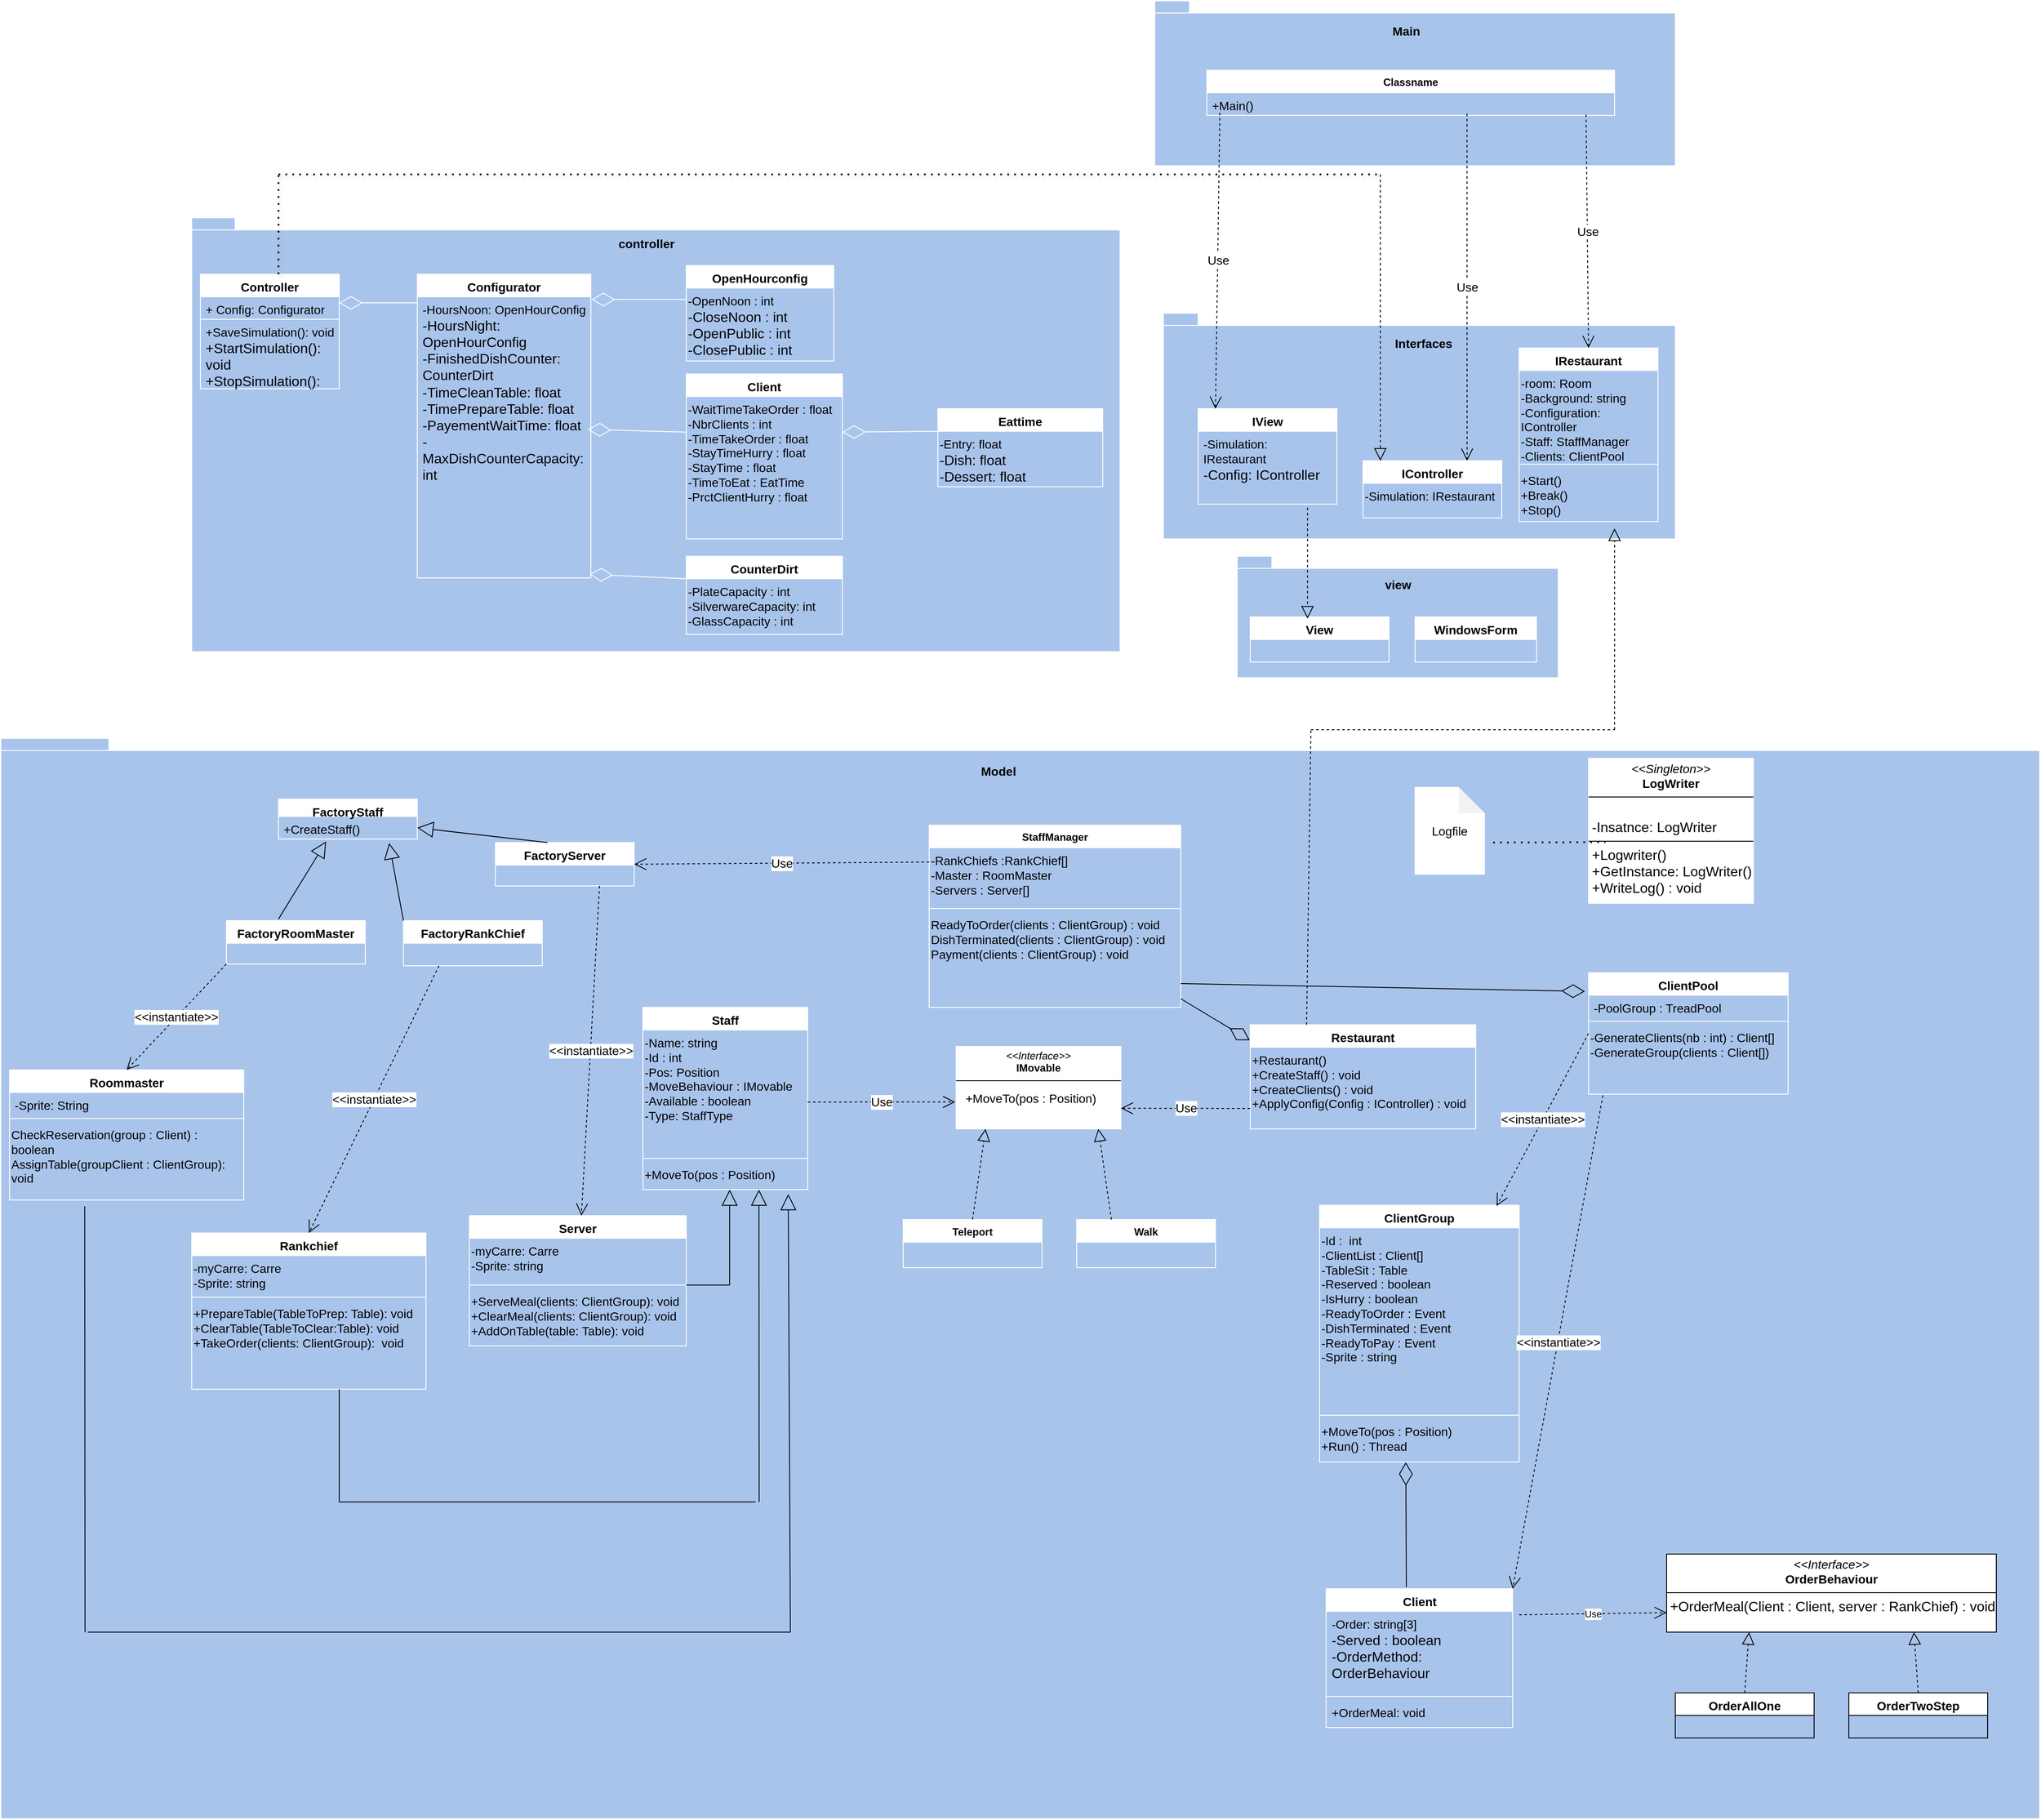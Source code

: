 <mxfile version="24.7.17">
  <diagram id="C5RBs43oDa-KdzZeNtuy" name="Page-1">
    <mxGraphModel dx="3412" dy="2467" grid="1" gridSize="10" guides="1" tooltips="1" connect="1" arrows="1" fold="1" page="1" pageScale="1" pageWidth="827" pageHeight="1169" math="0" shadow="0">
      <root>
        <mxCell id="WIyWlLk6GJQsqaUBKTNV-0" />
        <mxCell id="WIyWlLk6GJQsqaUBKTNV-1" parent="WIyWlLk6GJQsqaUBKTNV-0" />
        <mxCell id="iNXzVMeMWfwk78cKGa2O-0" value="" style="shape=folder;fontStyle=1;spacingTop=10;tabWidth=40;tabHeight=14;tabPosition=left;html=1;whiteSpace=wrap;fillColor=#A9C4EB;strokeColor=#FFFFFF;" vertex="1" parent="WIyWlLk6GJQsqaUBKTNV-1">
          <mxGeometry x="10" y="10" width="1070" height="500" as="geometry" />
        </mxCell>
        <mxCell id="iNXzVMeMWfwk78cKGa2O-2" value="&lt;font style=&quot;font-size: 14px;&quot;&gt;Controller&lt;/font&gt;" style="swimlane;fontStyle=1;align=center;verticalAlign=top;childLayout=stackLayout;horizontal=1;startSize=26;horizontalStack=0;resizeParent=1;resizeParentMax=0;resizeLast=0;collapsible=1;marginBottom=0;whiteSpace=wrap;html=1;fillColor=#FFFFFF;strokeColor=#FFFFFF;" vertex="1" parent="WIyWlLk6GJQsqaUBKTNV-1">
          <mxGeometry x="20" y="75" width="160" height="132" as="geometry" />
        </mxCell>
        <mxCell id="iNXzVMeMWfwk78cKGa2O-3" value="&lt;font style=&quot;font-size: 14px;&quot;&gt;+ Config: Configurator&lt;/font&gt;" style="text;strokeColor=#FFFFFF;fillColor=#A9C4EB;align=left;verticalAlign=top;spacingLeft=4;spacingRight=4;overflow=hidden;rotatable=0;points=[[0,0.5],[1,0.5]];portConstraint=eastwest;whiteSpace=wrap;html=1;" vertex="1" parent="iNXzVMeMWfwk78cKGa2O-2">
          <mxGeometry y="26" width="160" height="26" as="geometry" />
        </mxCell>
        <mxCell id="iNXzVMeMWfwk78cKGa2O-5" value="&lt;font style=&quot;font-size: 14px;&quot;&gt;+SaveSimulation(): void&lt;/font&gt;&lt;div&gt;&lt;font size=&quot;3&quot;&gt;+&lt;span style=&quot;background-color: initial;&quot;&gt;StartSimulation(): void&lt;/span&gt;&lt;span style=&quot;background-color: initial;&quot;&gt;&amp;nbsp;&lt;/span&gt;&lt;/font&gt;&lt;/div&gt;&lt;div&gt;&lt;font size=&quot;3&quot;&gt;+StopSimulation(): void&lt;span style=&quot;background-color: initial;&quot;&gt;&lt;br&gt;&lt;/span&gt;&lt;/font&gt;&lt;/div&gt;&lt;div&gt;&lt;font size=&quot;3&quot;&gt;+ConfigSimulation(): void&lt;/font&gt;&lt;/div&gt;" style="text;strokeColor=#FFFFFF;fillColor=#A9C4EB;align=left;verticalAlign=top;spacingLeft=4;spacingRight=4;overflow=hidden;rotatable=0;points=[[0,0.5],[1,0.5]];portConstraint=eastwest;whiteSpace=wrap;html=1;" vertex="1" parent="iNXzVMeMWfwk78cKGa2O-2">
          <mxGeometry y="52" width="160" height="80" as="geometry" />
        </mxCell>
        <mxCell id="iNXzVMeMWfwk78cKGa2O-7" value="&lt;font style=&quot;font-size: 14px;&quot;&gt;Configurator&lt;/font&gt;" style="swimlane;fontStyle=1;align=center;verticalAlign=top;childLayout=stackLayout;horizontal=1;startSize=26;horizontalStack=0;resizeParent=1;resizeParentMax=0;resizeLast=0;collapsible=1;marginBottom=0;whiteSpace=wrap;html=1;strokeColor=#FFFFFF;" vertex="1" parent="WIyWlLk6GJQsqaUBKTNV-1">
          <mxGeometry x="270" y="75" width="200" height="350" as="geometry" />
        </mxCell>
        <mxCell id="iNXzVMeMWfwk78cKGa2O-8" value="&lt;font style=&quot;font-size: 14px;&quot;&gt;-HoursNoon: OpenHourConfig&lt;/font&gt;&lt;div&gt;&lt;font size=&quot;3&quot;&gt;-HoursNight: OpenHourConfig&lt;/font&gt;&lt;/div&gt;&lt;div&gt;&lt;font size=&quot;3&quot;&gt;-FinishedDishCounter: CounterDirt&lt;/font&gt;&lt;/div&gt;&lt;div&gt;&lt;font size=&quot;3&quot;&gt;-TimeCleanTable: float&lt;/font&gt;&lt;/div&gt;&lt;div&gt;&lt;font size=&quot;3&quot;&gt;-TimePrepareTable: float&lt;/font&gt;&lt;/div&gt;&lt;div&gt;&lt;font size=&quot;3&quot;&gt;-PayementWaitTime: float&lt;/font&gt;&lt;/div&gt;&lt;div&gt;&lt;font size=&quot;3&quot;&gt;-MaxDishCounterCapacity: int&lt;/font&gt;&lt;/div&gt;&lt;div&gt;&lt;br&gt;&lt;/div&gt;" style="text;strokeColor=#FFFFFF;fillColor=none;align=left;verticalAlign=top;spacingLeft=4;spacingRight=4;overflow=hidden;rotatable=0;points=[[0,0.5],[1,0.5]];portConstraint=eastwest;whiteSpace=wrap;html=1;" vertex="1" parent="iNXzVMeMWfwk78cKGa2O-7">
          <mxGeometry y="26" width="200" height="324" as="geometry" />
        </mxCell>
        <mxCell id="iNXzVMeMWfwk78cKGa2O-11" value="&lt;font style=&quot;font-size: 14px;&quot;&gt;OpenHourconfig&lt;/font&gt;" style="swimlane;fontStyle=1;align=center;verticalAlign=top;childLayout=stackLayout;horizontal=1;startSize=26;horizontalStack=0;resizeParent=1;resizeParentMax=0;resizeLast=0;collapsible=1;marginBottom=0;whiteSpace=wrap;html=1;strokeColor=#FFFFFF;" vertex="1" parent="WIyWlLk6GJQsqaUBKTNV-1">
          <mxGeometry x="580" y="65" width="170" height="110" as="geometry" />
        </mxCell>
        <mxCell id="iNXzVMeMWfwk78cKGa2O-17" value="&lt;font style=&quot;font-size: 14px;&quot;&gt;-OpenNoon : int&lt;/font&gt;&lt;div&gt;&lt;font size=&quot;3&quot;&gt;-CloseNoon : int&lt;br&gt;-OpenPublic : int&lt;br&gt;-ClosePublic : int&lt;/font&gt;&lt;/div&gt;" style="text;whiteSpace=wrap;html=1;strokeColor=#FFFFFF;" vertex="1" parent="iNXzVMeMWfwk78cKGa2O-11">
          <mxGeometry y="26" width="170" height="84" as="geometry" />
        </mxCell>
        <mxCell id="iNXzVMeMWfwk78cKGa2O-18" value="&lt;font style=&quot;font-size: 14px;&quot;&gt;Client&lt;/font&gt;" style="swimlane;fontStyle=1;align=center;verticalAlign=top;childLayout=stackLayout;horizontal=1;startSize=26;horizontalStack=0;resizeParent=1;resizeParentMax=0;resizeLast=0;collapsible=1;marginBottom=0;whiteSpace=wrap;html=1;strokeColor=#FFFFFF;" vertex="1" parent="WIyWlLk6GJQsqaUBKTNV-1">
          <mxGeometry x="580" y="190" width="180" height="190" as="geometry" />
        </mxCell>
        <mxCell id="iNXzVMeMWfwk78cKGa2O-23" value="&lt;font style=&quot;font-size: 14px;&quot;&gt;-WaitTimeTakeOrder : float&lt;br&gt;-NbrClients : int&amp;nbsp;&lt;br&gt;-TimeTakeOrder : float&lt;br&gt;-StayTimeHurry : float&lt;br&gt;-StayTime : float&lt;br&gt;-TimeToEat : EatTime&lt;br&gt;-PrctClientHurry : float&lt;/font&gt;" style="text;whiteSpace=wrap;html=1;strokeColor=#FFFFFF;" vertex="1" parent="iNXzVMeMWfwk78cKGa2O-18">
          <mxGeometry y="26" width="180" height="164" as="geometry" />
        </mxCell>
        <mxCell id="iNXzVMeMWfwk78cKGa2O-24" value="&lt;font style=&quot;font-size: 14px;&quot;&gt;CounterDirt&lt;/font&gt;" style="swimlane;fontStyle=1;align=center;verticalAlign=top;childLayout=stackLayout;horizontal=1;startSize=26;horizontalStack=0;resizeParent=1;resizeParentMax=0;resizeLast=0;collapsible=1;marginBottom=0;whiteSpace=wrap;html=1;strokeColor=#FFFFFF;" vertex="1" parent="WIyWlLk6GJQsqaUBKTNV-1">
          <mxGeometry x="580" y="400" width="180" height="90" as="geometry" />
        </mxCell>
        <mxCell id="iNXzVMeMWfwk78cKGa2O-28" value="&lt;font style=&quot;font-size: 14px;&quot;&gt;-PlateCapacity : int&lt;br&gt;-SilverwareCapacity: int&lt;br&gt;-GlassCapacity : int&lt;/font&gt;" style="text;whiteSpace=wrap;html=1;strokeColor=#FFFFFF;" vertex="1" parent="iNXzVMeMWfwk78cKGa2O-24">
          <mxGeometry y="26" width="180" height="64" as="geometry" />
        </mxCell>
        <mxCell id="iNXzVMeMWfwk78cKGa2O-29" value="&lt;font style=&quot;font-size: 14px;&quot;&gt;Eattime&lt;/font&gt;" style="swimlane;fontStyle=1;align=center;verticalAlign=top;childLayout=stackLayout;horizontal=1;startSize=26;horizontalStack=0;resizeParent=1;resizeParentMax=0;resizeLast=0;collapsible=1;marginBottom=0;whiteSpace=wrap;html=1;strokeColor=#FFFFFF;" vertex="1" parent="WIyWlLk6GJQsqaUBKTNV-1">
          <mxGeometry x="870" y="230" width="190" height="90" as="geometry" />
        </mxCell>
        <mxCell id="iNXzVMeMWfwk78cKGa2O-33" value="&lt;font style=&quot;font-size: 14px;&quot;&gt;-Entry: float&lt;/font&gt;&lt;div&gt;&lt;font size=&quot;3&quot;&gt;-Dish: float&lt;br&gt;-Dessert: float&lt;/font&gt;&lt;/div&gt;" style="text;whiteSpace=wrap;html=1;strokeColor=#FFFFFF;" vertex="1" parent="iNXzVMeMWfwk78cKGa2O-29">
          <mxGeometry y="26" width="190" height="64" as="geometry" />
        </mxCell>
        <mxCell id="iNXzVMeMWfwk78cKGa2O-35" value="" style="endArrow=diamondThin;endFill=0;endSize=24;html=1;rounded=0;entryX=1;entryY=0.25;entryDx=0;entryDy=0;strokeColor=#FFFFFF;" edge="1" parent="WIyWlLk6GJQsqaUBKTNV-1" target="iNXzVMeMWfwk78cKGa2O-2">
          <mxGeometry width="160" relative="1" as="geometry">
            <mxPoint x="270" y="108" as="sourcePoint" />
            <mxPoint x="600" y="160" as="targetPoint" />
          </mxGeometry>
        </mxCell>
        <mxCell id="iNXzVMeMWfwk78cKGa2O-36" value="" style="endArrow=diamondThin;endFill=0;endSize=24;html=1;rounded=0;entryX=1.005;entryY=0.01;entryDx=0;entryDy=0;entryPerimeter=0;strokeColor=#FFFFFF;" edge="1" parent="WIyWlLk6GJQsqaUBKTNV-1" target="iNXzVMeMWfwk78cKGa2O-8">
          <mxGeometry width="160" relative="1" as="geometry">
            <mxPoint x="580" y="104" as="sourcePoint" />
            <mxPoint x="600" y="260" as="targetPoint" />
          </mxGeometry>
        </mxCell>
        <mxCell id="iNXzVMeMWfwk78cKGa2O-37" value="" style="endArrow=diamondThin;endFill=0;endSize=24;html=1;rounded=0;entryX=0.983;entryY=0.472;entryDx=0;entryDy=0;exitX=0;exitY=0.25;exitDx=0;exitDy=0;entryPerimeter=0;strokeColor=#FFFFFF;" edge="1" parent="WIyWlLk6GJQsqaUBKTNV-1" source="iNXzVMeMWfwk78cKGa2O-23" target="iNXzVMeMWfwk78cKGa2O-8">
          <mxGeometry width="160" relative="1" as="geometry">
            <mxPoint x="440" y="320" as="sourcePoint" />
            <mxPoint x="600" y="320" as="targetPoint" />
          </mxGeometry>
        </mxCell>
        <mxCell id="iNXzVMeMWfwk78cKGa2O-38" value="" style="endArrow=diamondThin;endFill=0;endSize=24;html=1;rounded=0;exitX=0;exitY=0;exitDx=0;exitDy=0;entryX=0.993;entryY=0.987;entryDx=0;entryDy=0;entryPerimeter=0;strokeColor=#FFFFFF;" edge="1" parent="WIyWlLk6GJQsqaUBKTNV-1" source="iNXzVMeMWfwk78cKGa2O-28" target="iNXzVMeMWfwk78cKGa2O-8">
          <mxGeometry width="160" relative="1" as="geometry">
            <mxPoint x="440" y="420" as="sourcePoint" />
            <mxPoint x="600" y="420" as="targetPoint" />
          </mxGeometry>
        </mxCell>
        <mxCell id="iNXzVMeMWfwk78cKGa2O-39" value="" style="endArrow=diamondThin;endFill=0;endSize=24;html=1;rounded=0;entryX=1;entryY=0.25;entryDx=0;entryDy=0;exitX=0;exitY=0;exitDx=0;exitDy=0;strokeColor=#FFFFFF;" edge="1" parent="WIyWlLk6GJQsqaUBKTNV-1" source="iNXzVMeMWfwk78cKGa2O-33" target="iNXzVMeMWfwk78cKGa2O-23">
          <mxGeometry width="160" relative="1" as="geometry">
            <mxPoint x="810" y="350" as="sourcePoint" />
            <mxPoint x="970" y="350" as="targetPoint" />
          </mxGeometry>
        </mxCell>
        <mxCell id="iNXzVMeMWfwk78cKGa2O-42" value="" style="shape=folder;fontStyle=1;spacingTop=10;tabWidth=40;tabHeight=14;tabPosition=left;html=1;whiteSpace=wrap;fillColor=#A9C4EB;strokeColor=#FFFFFF;" vertex="1" parent="WIyWlLk6GJQsqaUBKTNV-1">
          <mxGeometry x="1215" y="400" width="370" height="140" as="geometry" />
        </mxCell>
        <mxCell id="iNXzVMeMWfwk78cKGa2O-44" value="&lt;font style=&quot;font-size: 14px;&quot;&gt;view&lt;/font&gt;" style="text;align=center;fontStyle=1;verticalAlign=middle;spacingLeft=3;spacingRight=3;strokeColor=none;rotatable=0;points=[[0,0.5],[1,0.5]];portConstraint=eastwest;html=1;" vertex="1" parent="WIyWlLk6GJQsqaUBKTNV-1">
          <mxGeometry x="1360" y="420" width="80" height="26" as="geometry" />
        </mxCell>
        <mxCell id="iNXzVMeMWfwk78cKGa2O-48" value="&lt;font style=&quot;font-size: 14px;&quot;&gt;View&lt;/font&gt;" style="swimlane;fontStyle=1;align=center;verticalAlign=top;childLayout=stackLayout;horizontal=1;startSize=26;horizontalStack=0;resizeParent=1;resizeParentMax=0;resizeLast=0;collapsible=1;marginBottom=0;whiteSpace=wrap;html=1;strokeColor=#FFFFFF;" vertex="1" parent="WIyWlLk6GJQsqaUBKTNV-1">
          <mxGeometry x="1230" y="470" width="160" height="52" as="geometry" />
        </mxCell>
        <mxCell id="iNXzVMeMWfwk78cKGa2O-52" value="&lt;font style=&quot;font-size: 14px;&quot;&gt;WindowsForm&lt;/font&gt;" style="swimlane;fontStyle=1;align=center;verticalAlign=top;childLayout=stackLayout;horizontal=1;startSize=26;horizontalStack=0;resizeParent=1;resizeParentMax=0;resizeLast=0;collapsible=1;marginBottom=0;whiteSpace=wrap;html=1;strokeColor=#FFFFFF;" vertex="1" parent="WIyWlLk6GJQsqaUBKTNV-1">
          <mxGeometry x="1420" y="470" width="140" height="52" as="geometry" />
        </mxCell>
        <mxCell id="iNXzVMeMWfwk78cKGa2O-53" value="&lt;div style=&quot;text-align: center;&quot;&gt;&lt;span style=&quot;background-color: initial; text-wrap: nowrap;&quot;&gt;&lt;b style=&quot;&quot;&gt;&lt;font style=&quot;font-size: 14px;&quot;&gt;controller&lt;/font&gt;&lt;/b&gt;&lt;/span&gt;&lt;/div&gt;" style="text;whiteSpace=wrap;html=1;" vertex="1" parent="WIyWlLk6GJQsqaUBKTNV-1">
          <mxGeometry x="500" y="25" width="70" height="50" as="geometry" />
        </mxCell>
        <mxCell id="iNXzVMeMWfwk78cKGa2O-54" value="" style="shape=folder;fontStyle=1;spacingTop=10;tabWidth=40;tabHeight=14;tabPosition=left;html=1;whiteSpace=wrap;fillColor=#A9C4EB;strokeColor=#FFFFFF;" vertex="1" parent="WIyWlLk6GJQsqaUBKTNV-1">
          <mxGeometry x="1130" y="120" width="590" height="260" as="geometry" />
        </mxCell>
        <mxCell id="iNXzVMeMWfwk78cKGa2O-55" value="&lt;b&gt;&lt;font style=&quot;font-size: 14px;&quot;&gt;Interfaces&lt;/font&gt;&lt;/b&gt;" style="text;html=1;align=center;verticalAlign=middle;whiteSpace=wrap;rounded=0;" vertex="1" parent="WIyWlLk6GJQsqaUBKTNV-1">
          <mxGeometry x="1400" y="140" width="60" height="30" as="geometry" />
        </mxCell>
        <mxCell id="iNXzVMeMWfwk78cKGa2O-56" value="&lt;font style=&quot;font-size: 14px;&quot;&gt;IView&lt;/font&gt;" style="swimlane;fontStyle=1;align=center;verticalAlign=top;childLayout=stackLayout;horizontal=1;startSize=26;horizontalStack=0;resizeParent=1;resizeParentMax=0;resizeLast=0;collapsible=1;marginBottom=0;whiteSpace=wrap;html=1;strokeColor=#FFFFFF;" vertex="1" parent="WIyWlLk6GJQsqaUBKTNV-1">
          <mxGeometry x="1170" y="230" width="160" height="110" as="geometry" />
        </mxCell>
        <mxCell id="iNXzVMeMWfwk78cKGa2O-57" value="&lt;font style=&quot;font-size: 14px;&quot;&gt;-Simulation: IRestaurant&lt;/font&gt;&lt;div&gt;&lt;font size=&quot;3&quot;&gt;-Config: IController&lt;/font&gt;&lt;/div&gt;" style="text;strokeColor=none;fillColor=none;align=left;verticalAlign=top;spacingLeft=4;spacingRight=4;overflow=hidden;rotatable=0;points=[[0,0.5],[1,0.5]];portConstraint=eastwest;whiteSpace=wrap;html=1;" vertex="1" parent="iNXzVMeMWfwk78cKGa2O-56">
          <mxGeometry y="26" width="160" height="84" as="geometry" />
        </mxCell>
        <mxCell id="iNXzVMeMWfwk78cKGa2O-60" value="&lt;font style=&quot;font-size: 14px;&quot;&gt;IController&lt;/font&gt;" style="swimlane;fontStyle=1;align=center;verticalAlign=top;childLayout=stackLayout;horizontal=1;startSize=26;horizontalStack=0;resizeParent=1;resizeParentMax=0;resizeLast=0;collapsible=1;marginBottom=0;whiteSpace=wrap;html=1;strokeColor=#FFFFFF;" vertex="1" parent="WIyWlLk6GJQsqaUBKTNV-1">
          <mxGeometry x="1360" y="290" width="160" height="66" as="geometry" />
        </mxCell>
        <mxCell id="iNXzVMeMWfwk78cKGa2O-71" value="&lt;font style=&quot;font-size: 14px;&quot;&gt;-Simulation: IRestaurant&lt;/font&gt;" style="text;whiteSpace=wrap;html=1;" vertex="1" parent="iNXzVMeMWfwk78cKGa2O-60">
          <mxGeometry y="26" width="160" height="40" as="geometry" />
        </mxCell>
        <mxCell id="iNXzVMeMWfwk78cKGa2O-64" value="&lt;font style=&quot;font-size: 14px;&quot;&gt;IRestaurant&lt;/font&gt;" style="swimlane;fontStyle=1;align=center;verticalAlign=top;childLayout=stackLayout;horizontal=1;startSize=26;horizontalStack=0;resizeParent=1;resizeParentMax=0;resizeLast=0;collapsible=1;marginBottom=0;whiteSpace=wrap;html=1;strokeColor=#FFFFFF;" vertex="1" parent="WIyWlLk6GJQsqaUBKTNV-1">
          <mxGeometry x="1540" y="160" width="160" height="200" as="geometry" />
        </mxCell>
        <mxCell id="iNXzVMeMWfwk78cKGa2O-68" value="&lt;font style=&quot;font-size: 14px;&quot;&gt;-room: Room&lt;br&gt;-Background: string&lt;br&gt;-Configuration: IController&lt;br&gt;-Staff: StaffManager&lt;br&gt;-Clients: ClientPool&lt;/font&gt;" style="text;whiteSpace=wrap;html=1;" vertex="1" parent="iNXzVMeMWfwk78cKGa2O-64">
          <mxGeometry y="26" width="160" height="104" as="geometry" />
        </mxCell>
        <mxCell id="iNXzVMeMWfwk78cKGa2O-66" value="" style="line;strokeWidth=1;fillColor=none;align=left;verticalAlign=middle;spacingTop=-1;spacingLeft=3;spacingRight=3;rotatable=0;labelPosition=right;points=[];portConstraint=eastwest;strokeColor=inherit;" vertex="1" parent="iNXzVMeMWfwk78cKGa2O-64">
          <mxGeometry y="130" width="160" height="8" as="geometry" />
        </mxCell>
        <mxCell id="iNXzVMeMWfwk78cKGa2O-70" value="&lt;font style=&quot;font-size: 14px;&quot;&gt;+Start()&lt;br&gt;+Break()&lt;br&gt;+Stop()&lt;/font&gt;" style="text;whiteSpace=wrap;html=1;" vertex="1" parent="iNXzVMeMWfwk78cKGa2O-64">
          <mxGeometry y="138" width="160" height="62" as="geometry" />
        </mxCell>
        <mxCell id="iNXzVMeMWfwk78cKGa2O-81" value="" style="endArrow=block;dashed=1;endFill=0;endSize=12;html=1;rounded=0;exitX=0.788;exitY=1.048;exitDx=0;exitDy=0;exitPerimeter=0;entryX=0.413;entryY=0.038;entryDx=0;entryDy=0;entryPerimeter=0;" edge="1" parent="WIyWlLk6GJQsqaUBKTNV-1" source="iNXzVMeMWfwk78cKGa2O-57" target="iNXzVMeMWfwk78cKGa2O-48">
          <mxGeometry width="160" relative="1" as="geometry">
            <mxPoint x="1270" y="390" as="sourcePoint" />
            <mxPoint x="1430" y="390" as="targetPoint" />
          </mxGeometry>
        </mxCell>
        <mxCell id="iNXzVMeMWfwk78cKGa2O-85" value="" style="endArrow=none;dashed=1;html=1;dashPattern=1 3;strokeWidth=2;rounded=0;shadow=1;" edge="1" parent="WIyWlLk6GJQsqaUBKTNV-1">
          <mxGeometry width="50" height="50" relative="1" as="geometry">
            <mxPoint x="110" y="75" as="sourcePoint" />
            <mxPoint x="110" y="-40" as="targetPoint" />
          </mxGeometry>
        </mxCell>
        <mxCell id="iNXzVMeMWfwk78cKGa2O-86" value="" style="endArrow=none;dashed=1;html=1;dashPattern=1 3;strokeWidth=2;rounded=0;shadow=1;" edge="1" parent="WIyWlLk6GJQsqaUBKTNV-1">
          <mxGeometry width="50" height="50" relative="1" as="geometry">
            <mxPoint x="110" y="-40" as="sourcePoint" />
            <mxPoint x="1380" y="-40" as="targetPoint" />
          </mxGeometry>
        </mxCell>
        <mxCell id="iNXzVMeMWfwk78cKGa2O-88" value="" style="endArrow=block;dashed=1;endFill=0;endSize=12;html=1;rounded=0;entryX=0.125;entryY=0;entryDx=0;entryDy=0;entryPerimeter=0;" edge="1" parent="WIyWlLk6GJQsqaUBKTNV-1" target="iNXzVMeMWfwk78cKGa2O-60">
          <mxGeometry width="160" relative="1" as="geometry">
            <mxPoint x="1380" y="-40" as="sourcePoint" />
            <mxPoint x="1540" y="-40" as="targetPoint" />
          </mxGeometry>
        </mxCell>
        <mxCell id="iNXzVMeMWfwk78cKGa2O-89" value="" style="shape=folder;fontStyle=1;spacingTop=10;tabWidth=40;tabHeight=14;tabPosition=left;html=1;whiteSpace=wrap;fillColor=#A9C4EB;strokeColor=#FFFFFF;" vertex="1" parent="WIyWlLk6GJQsqaUBKTNV-1">
          <mxGeometry x="1120" y="-240" width="600" height="190" as="geometry" />
        </mxCell>
        <mxCell id="iNXzVMeMWfwk78cKGa2O-90" value="&lt;b&gt;&lt;font style=&quot;font-size: 14px;&quot;&gt;Main&lt;/font&gt;&lt;/b&gt;" style="text;html=1;align=center;verticalAlign=middle;whiteSpace=wrap;rounded=0;" vertex="1" parent="WIyWlLk6GJQsqaUBKTNV-1">
          <mxGeometry x="1380" y="-220" width="60" height="30" as="geometry" />
        </mxCell>
        <mxCell id="iNXzVMeMWfwk78cKGa2O-95" value="Classname" style="swimlane;fontStyle=1;align=center;verticalAlign=top;childLayout=stackLayout;horizontal=1;startSize=26;horizontalStack=0;resizeParent=1;resizeParentMax=0;resizeLast=0;collapsible=1;marginBottom=0;whiteSpace=wrap;html=1;strokeColor=#FFFFFF;" vertex="1" parent="WIyWlLk6GJQsqaUBKTNV-1">
          <mxGeometry x="1180" y="-160" width="470" height="52" as="geometry" />
        </mxCell>
        <mxCell id="iNXzVMeMWfwk78cKGa2O-96" value="&lt;font style=&quot;font-size: 14px;&quot;&gt;+Main()&lt;/font&gt;" style="text;strokeColor=none;fillColor=none;align=left;verticalAlign=top;spacingLeft=4;spacingRight=4;overflow=hidden;rotatable=0;points=[[0,0.5],[1,0.5]];portConstraint=eastwest;whiteSpace=wrap;html=1;" vertex="1" parent="iNXzVMeMWfwk78cKGa2O-95">
          <mxGeometry y="26" width="470" height="26" as="geometry" />
        </mxCell>
        <mxCell id="iNXzVMeMWfwk78cKGa2O-99" value="&lt;font style=&quot;font-size: 14px;&quot;&gt;Use&lt;/font&gt;" style="endArrow=open;endSize=12;dashed=1;html=1;rounded=0;exitX=0.032;exitY=0.885;exitDx=0;exitDy=0;exitPerimeter=0;" edge="1" parent="WIyWlLk6GJQsqaUBKTNV-1" source="iNXzVMeMWfwk78cKGa2O-96">
          <mxGeometry width="160" relative="1" as="geometry">
            <mxPoint x="1190" y="-100" as="sourcePoint" />
            <mxPoint x="1190" y="230" as="targetPoint" />
          </mxGeometry>
        </mxCell>
        <mxCell id="iNXzVMeMWfwk78cKGa2O-100" value="&lt;font style=&quot;font-size: 14px;&quot;&gt;Use&lt;/font&gt;" style="endArrow=open;endSize=12;dashed=1;html=1;rounded=0;entryX=0.75;entryY=0;entryDx=0;entryDy=0;exitX=0.638;exitY=0.923;exitDx=0;exitDy=0;exitPerimeter=0;" edge="1" parent="WIyWlLk6GJQsqaUBKTNV-1" source="iNXzVMeMWfwk78cKGa2O-96" target="iNXzVMeMWfwk78cKGa2O-60">
          <mxGeometry width="160" relative="1" as="geometry">
            <mxPoint x="1480" y="-90" as="sourcePoint" />
            <mxPoint x="1630" y="-108" as="targetPoint" />
          </mxGeometry>
        </mxCell>
        <mxCell id="iNXzVMeMWfwk78cKGa2O-101" value="&lt;font style=&quot;font-size: 14px;&quot;&gt;Use&lt;/font&gt;" style="endArrow=open;endSize=12;dashed=1;html=1;rounded=0;entryX=0.5;entryY=0;entryDx=0;entryDy=0;exitX=0.93;exitY=0.962;exitDx=0;exitDy=0;exitPerimeter=0;" edge="1" parent="WIyWlLk6GJQsqaUBKTNV-1" source="iNXzVMeMWfwk78cKGa2O-96" target="iNXzVMeMWfwk78cKGa2O-64">
          <mxGeometry width="160" relative="1" as="geometry">
            <mxPoint x="1620" y="-100" as="sourcePoint" />
            <mxPoint x="1780" y="-100" as="targetPoint" />
          </mxGeometry>
        </mxCell>
        <mxCell id="iNXzVMeMWfwk78cKGa2O-102" value="" style="shape=folder;fontStyle=1;spacingTop=10;tabWidth=40;tabHeight=14;tabPosition=left;html=1;whiteSpace=wrap;fillColor=#A9C4EB;strokeColor=#FFFFFF;" vertex="1" parent="WIyWlLk6GJQsqaUBKTNV-1">
          <mxGeometry x="-210" y="610" width="2350" height="1245" as="geometry" />
        </mxCell>
        <mxCell id="iNXzVMeMWfwk78cKGa2O-103" value="&lt;font style=&quot;font-size: 14px;&quot;&gt;&lt;b&gt;Model&lt;/b&gt;&lt;/font&gt;" style="text;html=1;align=center;verticalAlign=middle;whiteSpace=wrap;rounded=0;" vertex="1" parent="WIyWlLk6GJQsqaUBKTNV-1">
          <mxGeometry x="910" y="633" width="60" height="30" as="geometry" />
        </mxCell>
        <mxCell id="iNXzVMeMWfwk78cKGa2O-104" value="&lt;font style=&quot;font-size: 14px;&quot;&gt;FactoryStaff&lt;/font&gt;" style="swimlane;fontStyle=1;align=center;verticalAlign=top;childLayout=stackLayout;horizontal=1;startSize=20;horizontalStack=0;resizeParent=1;resizeParentMax=0;resizeLast=0;collapsible=1;marginBottom=0;whiteSpace=wrap;html=1;strokeColor=#FFFFFF;" vertex="1" parent="WIyWlLk6GJQsqaUBKTNV-1">
          <mxGeometry x="110" y="680" width="160" height="46" as="geometry" />
        </mxCell>
        <mxCell id="iNXzVMeMWfwk78cKGa2O-105" value="&lt;font style=&quot;font-size: 14px;&quot;&gt;+CreateStaff()&lt;/font&gt;" style="text;strokeColor=none;fillColor=none;align=left;verticalAlign=top;spacingLeft=4;spacingRight=4;overflow=hidden;rotatable=0;points=[[0,0.5],[1,0.5]];portConstraint=eastwest;whiteSpace=wrap;html=1;" vertex="1" parent="iNXzVMeMWfwk78cKGa2O-104">
          <mxGeometry y="20" width="160" height="26" as="geometry" />
        </mxCell>
        <mxCell id="iNXzVMeMWfwk78cKGa2O-108" value="&lt;font style=&quot;font-size: 14px;&quot;&gt;FactoryRoomMaster&lt;/font&gt;" style="swimlane;fontStyle=1;align=center;verticalAlign=top;childLayout=stackLayout;horizontal=1;startSize=26;horizontalStack=0;resizeParent=1;resizeParentMax=0;resizeLast=0;collapsible=1;marginBottom=0;whiteSpace=wrap;html=1;strokeColor=#FFFFFF;" vertex="1" parent="WIyWlLk6GJQsqaUBKTNV-1">
          <mxGeometry x="50" y="820" width="160" height="50" as="geometry" />
        </mxCell>
        <mxCell id="iNXzVMeMWfwk78cKGa2O-112" value="&lt;font style=&quot;font-size: 14px;&quot;&gt;FactoryRankChief&lt;/font&gt;" style="swimlane;fontStyle=1;align=center;verticalAlign=top;childLayout=stackLayout;horizontal=1;startSize=26;horizontalStack=0;resizeParent=1;resizeParentMax=0;resizeLast=0;collapsible=1;marginBottom=0;whiteSpace=wrap;html=1;strokeColor=#FFFFFF;" vertex="1" parent="WIyWlLk6GJQsqaUBKTNV-1">
          <mxGeometry x="254" y="820" width="160" height="52" as="geometry" />
        </mxCell>
        <mxCell id="iNXzVMeMWfwk78cKGa2O-116" value="&lt;font style=&quot;font-size: 14px;&quot;&gt;FactoryServer&lt;/font&gt;" style="swimlane;fontStyle=1;align=center;verticalAlign=top;childLayout=stackLayout;horizontal=1;startSize=26;horizontalStack=0;resizeParent=1;resizeParentMax=0;resizeLast=0;collapsible=1;marginBottom=0;whiteSpace=wrap;html=1;strokeColor=#FFFFFF;" vertex="1" parent="WIyWlLk6GJQsqaUBKTNV-1">
          <mxGeometry x="360" y="730" width="160" height="50" as="geometry" />
        </mxCell>
        <mxCell id="iNXzVMeMWfwk78cKGa2O-120" value="&lt;font style=&quot;font-size: 14px;&quot;&gt;Roommaster&lt;/font&gt;" style="swimlane;fontStyle=1;align=center;verticalAlign=top;childLayout=stackLayout;horizontal=1;startSize=26;horizontalStack=0;resizeParent=1;resizeParentMax=0;resizeLast=0;collapsible=1;marginBottom=0;whiteSpace=wrap;html=1;strokeColor=#FFFFFF;" vertex="1" parent="WIyWlLk6GJQsqaUBKTNV-1">
          <mxGeometry x="-200" y="992" width="270" height="150" as="geometry" />
        </mxCell>
        <mxCell id="iNXzVMeMWfwk78cKGa2O-121" value="&lt;font style=&quot;font-size: 14px;&quot;&gt;-Sprite: String&lt;/font&gt;" style="text;strokeColor=none;fillColor=none;align=left;verticalAlign=top;spacingLeft=4;spacingRight=4;overflow=hidden;rotatable=0;points=[[0,0.5],[1,0.5]];portConstraint=eastwest;whiteSpace=wrap;html=1;" vertex="1" parent="iNXzVMeMWfwk78cKGa2O-120">
          <mxGeometry y="26" width="270" height="26" as="geometry" />
        </mxCell>
        <mxCell id="iNXzVMeMWfwk78cKGa2O-122" value="" style="line;strokeWidth=1;fillColor=none;align=left;verticalAlign=middle;spacingTop=-1;spacingLeft=3;spacingRight=3;rotatable=0;labelPosition=right;points=[];portConstraint=eastwest;strokeColor=inherit;" vertex="1" parent="iNXzVMeMWfwk78cKGa2O-120">
          <mxGeometry y="52" width="270" height="8" as="geometry" />
        </mxCell>
        <mxCell id="iNXzVMeMWfwk78cKGa2O-172" value="&lt;font style=&quot;font-size: 14px;&quot;&gt;CheckReservation(group : Client) : boolean&lt;br&gt;AssignTable(groupClient : ClientGroup): void&lt;/font&gt;" style="text;whiteSpace=wrap;html=1;" vertex="1" parent="iNXzVMeMWfwk78cKGa2O-120">
          <mxGeometry y="60" width="270" height="90" as="geometry" />
        </mxCell>
        <mxCell id="iNXzVMeMWfwk78cKGa2O-124" value="&lt;font style=&quot;font-size: 14px;&quot;&gt;Rankchief&lt;/font&gt;" style="swimlane;fontStyle=1;align=center;verticalAlign=top;childLayout=stackLayout;horizontal=1;startSize=26;horizontalStack=0;resizeParent=1;resizeParentMax=0;resizeLast=0;collapsible=1;marginBottom=0;whiteSpace=wrap;html=1;strokeColor=#FFFFFF;" vertex="1" parent="WIyWlLk6GJQsqaUBKTNV-1">
          <mxGeometry x="10" y="1180" width="270" height="180" as="geometry" />
        </mxCell>
        <mxCell id="iNXzVMeMWfwk78cKGa2O-143" value="&lt;font style=&quot;font-size: 14px;&quot;&gt;-myCarre: Carre&lt;br&gt;-Sprite: string&lt;/font&gt;" style="text;whiteSpace=wrap;html=1;" vertex="1" parent="iNXzVMeMWfwk78cKGa2O-124">
          <mxGeometry y="26" width="270" height="44" as="geometry" />
        </mxCell>
        <mxCell id="iNXzVMeMWfwk78cKGa2O-126" value="" style="line;strokeWidth=1;fillColor=none;align=left;verticalAlign=middle;spacingTop=-1;spacingLeft=3;spacingRight=3;rotatable=0;labelPosition=right;points=[];portConstraint=eastwest;strokeColor=inherit;" vertex="1" parent="iNXzVMeMWfwk78cKGa2O-124">
          <mxGeometry y="70" width="270" height="8" as="geometry" />
        </mxCell>
        <mxCell id="iNXzVMeMWfwk78cKGa2O-144" value="&lt;font style=&quot;font-size: 14px;&quot;&gt;+PrepareTable(TableToPrep: Table): void&lt;br&gt;+ClearTable(TableToClear:Table): void&lt;br&gt;+TakeOrder(clients: ClientGroup):&amp;nbsp; void&lt;/font&gt;" style="text;whiteSpace=wrap;html=1;" vertex="1" parent="iNXzVMeMWfwk78cKGa2O-124">
          <mxGeometry y="78" width="270" height="102" as="geometry" />
        </mxCell>
        <mxCell id="iNXzVMeMWfwk78cKGa2O-128" value="&lt;font style=&quot;font-size: 14px;&quot;&gt;Server&lt;/font&gt;" style="swimlane;fontStyle=1;align=center;verticalAlign=top;childLayout=stackLayout;horizontal=1;startSize=26;horizontalStack=0;resizeParent=1;resizeParentMax=0;resizeLast=0;collapsible=1;marginBottom=0;whiteSpace=wrap;html=1;strokeColor=#FFFFFF;" vertex="1" parent="WIyWlLk6GJQsqaUBKTNV-1">
          <mxGeometry x="330" y="1160" width="250" height="150" as="geometry" />
        </mxCell>
        <mxCell id="iNXzVMeMWfwk78cKGa2O-140" value="&lt;font style=&quot;font-size: 14px;&quot;&gt;-myCarre: Carre&lt;br&gt;-Sprite: string&lt;/font&gt;" style="text;whiteSpace=wrap;html=1;" vertex="1" parent="iNXzVMeMWfwk78cKGa2O-128">
          <mxGeometry y="26" width="250" height="50" as="geometry" />
        </mxCell>
        <mxCell id="iNXzVMeMWfwk78cKGa2O-130" value="" style="line;strokeWidth=1;fillColor=none;align=left;verticalAlign=middle;spacingTop=-1;spacingLeft=3;spacingRight=3;rotatable=0;labelPosition=right;points=[];portConstraint=eastwest;strokeColor=inherit;" vertex="1" parent="iNXzVMeMWfwk78cKGa2O-128">
          <mxGeometry y="76" width="250" height="8" as="geometry" />
        </mxCell>
        <mxCell id="iNXzVMeMWfwk78cKGa2O-141" value="&lt;font style=&quot;font-size: 14px;&quot;&gt;+ServeMeal(clients: ClientGroup): void&lt;br&gt;+ClearMeal(clients: ClientGroup): void&lt;br&gt;+AddOnTable(table: Table): void&lt;/font&gt;" style="text;whiteSpace=wrap;html=1;" vertex="1" parent="iNXzVMeMWfwk78cKGa2O-128">
          <mxGeometry y="84" width="250" height="66" as="geometry" />
        </mxCell>
        <mxCell id="iNXzVMeMWfwk78cKGa2O-132" value="&lt;font style=&quot;font-size: 14px;&quot;&gt;Staff&lt;/font&gt;" style="swimlane;fontStyle=1;align=center;verticalAlign=top;childLayout=stackLayout;horizontal=1;startSize=26;horizontalStack=0;resizeParent=1;resizeParentMax=0;resizeLast=0;collapsible=1;marginBottom=0;whiteSpace=wrap;html=1;strokeColor=#FFFFFF;" vertex="1" parent="WIyWlLk6GJQsqaUBKTNV-1">
          <mxGeometry x="530" y="920" width="190" height="210" as="geometry" />
        </mxCell>
        <mxCell id="iNXzVMeMWfwk78cKGa2O-137" value="&lt;font style=&quot;font-size: 14px;&quot;&gt;-Name: string&lt;br&gt;-Id : int&lt;br&gt;-Pos: Position&lt;br&gt;-MoveBehaviour : IMovable&lt;br&gt;-Available : boolean&lt;br&gt;-Type: StaffType&lt;/font&gt;" style="text;whiteSpace=wrap;html=1;" vertex="1" parent="iNXzVMeMWfwk78cKGa2O-132">
          <mxGeometry y="26" width="190" height="144" as="geometry" />
        </mxCell>
        <mxCell id="iNXzVMeMWfwk78cKGa2O-134" value="" style="line;strokeWidth=1;fillColor=none;align=left;verticalAlign=middle;spacingTop=-1;spacingLeft=3;spacingRight=3;rotatable=0;labelPosition=right;points=[];portConstraint=eastwest;strokeColor=inherit;" vertex="1" parent="iNXzVMeMWfwk78cKGa2O-132">
          <mxGeometry y="170" width="190" height="8" as="geometry" />
        </mxCell>
        <mxCell id="iNXzVMeMWfwk78cKGa2O-138" value="&lt;font style=&quot;font-size: 14px;&quot;&gt;+MoveTo(pos : Position)&lt;/font&gt;" style="text;whiteSpace=wrap;html=1;" vertex="1" parent="iNXzVMeMWfwk78cKGa2O-132">
          <mxGeometry y="178" width="190" height="32" as="geometry" />
        </mxCell>
        <mxCell id="iNXzVMeMWfwk78cKGa2O-146" value="StaffManager" style="swimlane;fontStyle=1;align=center;verticalAlign=top;childLayout=stackLayout;horizontal=1;startSize=26;horizontalStack=0;resizeParent=1;resizeParentMax=0;resizeLast=0;collapsible=1;marginBottom=0;whiteSpace=wrap;html=1;strokeColor=#FFFFFF;" vertex="1" parent="WIyWlLk6GJQsqaUBKTNV-1">
          <mxGeometry x="860" y="710" width="290" height="210" as="geometry" />
        </mxCell>
        <mxCell id="iNXzVMeMWfwk78cKGa2O-150" value="&lt;font style=&quot;font-size: 14px;&quot;&gt;-RankChiefs :RankChief[]&lt;br&gt;-Master : RoomMaster&lt;br&gt;-Servers : Server[]&lt;/font&gt;" style="text;whiteSpace=wrap;html=1;" vertex="1" parent="iNXzVMeMWfwk78cKGa2O-146">
          <mxGeometry y="26" width="290" height="66" as="geometry" />
        </mxCell>
        <mxCell id="iNXzVMeMWfwk78cKGa2O-148" value="" style="line;strokeWidth=1;fillColor=none;align=left;verticalAlign=middle;spacingTop=-1;spacingLeft=3;spacingRight=3;rotatable=0;labelPosition=right;points=[];portConstraint=eastwest;strokeColor=inherit;" vertex="1" parent="iNXzVMeMWfwk78cKGa2O-146">
          <mxGeometry y="92" width="290" height="8" as="geometry" />
        </mxCell>
        <mxCell id="iNXzVMeMWfwk78cKGa2O-151" value="&lt;font style=&quot;font-size: 14px;&quot;&gt;ReadyToOrder(clients : ClientGroup) : void&lt;br&gt;DishTerminated(clients : ClientGroup) : void&lt;br&gt;Payment(clients : ClientGroup) : void&lt;/font&gt;" style="text;whiteSpace=wrap;html=1;" vertex="1" parent="iNXzVMeMWfwk78cKGa2O-146">
          <mxGeometry y="100" width="290" height="110" as="geometry" />
        </mxCell>
        <mxCell id="iNXzVMeMWfwk78cKGa2O-155" value="&lt;p style=&quot;margin:0px;margin-top:4px;text-align:center;&quot;&gt;&lt;i&gt;&amp;lt;&amp;lt;Interface&amp;gt;&amp;gt;&lt;/i&gt;&lt;br&gt;&lt;b&gt;IMovable&lt;/b&gt;&lt;/p&gt;&lt;hr size=&quot;1&quot; style=&quot;border-style:solid;&quot;&gt;&lt;p style=&quot;margin:0px;margin-left:4px;&quot;&gt;&lt;br&gt;&lt;/p&gt;" style="verticalAlign=top;align=left;overflow=fill;html=1;whiteSpace=wrap;strokeColor=#FFFFFF;" vertex="1" parent="WIyWlLk6GJQsqaUBKTNV-1">
          <mxGeometry x="891" y="965" width="190" height="95" as="geometry" />
        </mxCell>
        <mxCell id="iNXzVMeMWfwk78cKGa2O-156" value="&lt;font style=&quot;font-size: 14px;&quot;&gt;+MoveTo(pos : Position)&lt;/font&gt;" style="text;whiteSpace=wrap;html=1;" vertex="1" parent="WIyWlLk6GJQsqaUBKTNV-1">
          <mxGeometry x="900" y="1010" width="160" height="40" as="geometry" />
        </mxCell>
        <mxCell id="iNXzVMeMWfwk78cKGa2O-157" value="Teleport" style="swimlane;fontStyle=1;align=center;verticalAlign=top;childLayout=stackLayout;horizontal=1;startSize=26;horizontalStack=0;resizeParent=1;resizeParentMax=0;resizeLast=0;collapsible=1;marginBottom=0;whiteSpace=wrap;html=1;strokeColor=#FFFFFF;" vertex="1" parent="WIyWlLk6GJQsqaUBKTNV-1">
          <mxGeometry x="830" y="1164.5" width="160" height="55.5" as="geometry" />
        </mxCell>
        <mxCell id="iNXzVMeMWfwk78cKGa2O-161" value="Walk" style="swimlane;fontStyle=1;align=center;verticalAlign=top;childLayout=stackLayout;horizontal=1;startSize=26;horizontalStack=0;resizeParent=1;resizeParentMax=0;resizeLast=0;collapsible=1;marginBottom=0;whiteSpace=wrap;html=1;strokeColor=#FFFFFF;" vertex="1" parent="WIyWlLk6GJQsqaUBKTNV-1">
          <mxGeometry x="1030" y="1164.5" width="160" height="55.5" as="geometry" />
        </mxCell>
        <mxCell id="iNXzVMeMWfwk78cKGa2O-162" value="&lt;font style=&quot;font-size: 14px;&quot;&gt;Restaurant&lt;/font&gt;" style="swimlane;fontStyle=1;align=center;verticalAlign=top;childLayout=stackLayout;horizontal=1;startSize=26;horizontalStack=0;resizeParent=1;resizeParentMax=0;resizeLast=0;collapsible=1;marginBottom=0;whiteSpace=wrap;html=1;strokeColor=#FFFFFF;" vertex="1" parent="WIyWlLk6GJQsqaUBKTNV-1">
          <mxGeometry x="1230" y="940" width="260" height="120" as="geometry" />
        </mxCell>
        <mxCell id="iNXzVMeMWfwk78cKGa2O-167" value="&lt;div&gt;&lt;font style=&quot;font-size: 14px;&quot;&gt;+Restaurant()&lt;/font&gt;&lt;/div&gt;&lt;font style=&quot;font-size: 14px;&quot;&gt;+CreateStaff() : void&lt;br&gt;+CreateClients() : void&lt;br&gt;+ApplyConfig(Config : IController) : void&lt;/font&gt;" style="text;whiteSpace=wrap;html=1;" vertex="1" parent="iNXzVMeMWfwk78cKGa2O-162">
          <mxGeometry y="26" width="260" height="94" as="geometry" />
        </mxCell>
        <mxCell id="iNXzVMeMWfwk78cKGa2O-168" value="&lt;font style=&quot;font-size: 14px;&quot;&gt;ClientGroup&lt;/font&gt;" style="swimlane;fontStyle=1;align=center;verticalAlign=top;childLayout=stackLayout;horizontal=1;startSize=26;horizontalStack=0;resizeParent=1;resizeParentMax=0;resizeLast=0;collapsible=1;marginBottom=0;whiteSpace=wrap;html=1;strokeColor=#FFFFFF;" vertex="1" parent="WIyWlLk6GJQsqaUBKTNV-1">
          <mxGeometry x="1310" y="1148" width="230" height="296" as="geometry" />
        </mxCell>
        <mxCell id="iNXzVMeMWfwk78cKGa2O-174" value="&lt;font style=&quot;font-size: 14px;&quot;&gt;-Id :&amp;nbsp; int&lt;br&gt;-ClientList : Client[]&lt;br&gt;-TableSit : Table&lt;br&gt;-Reserved : boolean&lt;br&gt;-IsHurry : boolean&lt;br&gt;-ReadyToOrder : Event&lt;br&gt;-DishTerminated : Event&lt;br&gt;-ReadyToPay : Event&lt;br&gt;-Sprite : string&lt;/font&gt;" style="text;whiteSpace=wrap;html=1;" vertex="1" parent="iNXzVMeMWfwk78cKGa2O-168">
          <mxGeometry y="26" width="230" height="212" as="geometry" />
        </mxCell>
        <mxCell id="iNXzVMeMWfwk78cKGa2O-170" value="" style="line;strokeWidth=1;fillColor=none;align=left;verticalAlign=middle;spacingTop=-1;spacingLeft=3;spacingRight=3;rotatable=0;labelPosition=right;points=[];portConstraint=eastwest;strokeColor=inherit;" vertex="1" parent="iNXzVMeMWfwk78cKGa2O-168">
          <mxGeometry y="238" width="230" height="8" as="geometry" />
        </mxCell>
        <mxCell id="iNXzVMeMWfwk78cKGa2O-175" value="&lt;font style=&quot;font-size: 14px;&quot;&gt;+MoveTo(pos : Position)&lt;br&gt;+Run() : Thread&lt;/font&gt;" style="text;whiteSpace=wrap;html=1;" vertex="1" parent="iNXzVMeMWfwk78cKGa2O-168">
          <mxGeometry y="246" width="230" height="50" as="geometry" />
        </mxCell>
        <mxCell id="iNXzVMeMWfwk78cKGa2O-176" value="&lt;font style=&quot;font-size: 14px;&quot;&gt;ClientPool&lt;/font&gt;" style="swimlane;fontStyle=1;align=center;verticalAlign=top;childLayout=stackLayout;horizontal=1;startSize=26;horizontalStack=0;resizeParent=1;resizeParentMax=0;resizeLast=0;collapsible=1;marginBottom=0;whiteSpace=wrap;html=1;strokeColor=#FFFFFF;" vertex="1" parent="WIyWlLk6GJQsqaUBKTNV-1">
          <mxGeometry x="1620" y="880" width="230" height="140" as="geometry" />
        </mxCell>
        <mxCell id="iNXzVMeMWfwk78cKGa2O-177" value="&lt;font style=&quot;font-size: 14px;&quot;&gt;-PoolGroup : TreadPool&lt;/font&gt;" style="text;strokeColor=none;fillColor=none;align=left;verticalAlign=top;spacingLeft=4;spacingRight=4;overflow=hidden;rotatable=0;points=[[0,0.5],[1,0.5]];portConstraint=eastwest;whiteSpace=wrap;html=1;" vertex="1" parent="iNXzVMeMWfwk78cKGa2O-176">
          <mxGeometry y="26" width="230" height="26" as="geometry" />
        </mxCell>
        <mxCell id="iNXzVMeMWfwk78cKGa2O-178" value="" style="line;strokeWidth=1;fillColor=none;align=left;verticalAlign=middle;spacingTop=-1;spacingLeft=3;spacingRight=3;rotatable=0;labelPosition=right;points=[];portConstraint=eastwest;strokeColor=inherit;" vertex="1" parent="iNXzVMeMWfwk78cKGa2O-176">
          <mxGeometry y="52" width="230" height="8" as="geometry" />
        </mxCell>
        <mxCell id="iNXzVMeMWfwk78cKGa2O-180" value="&lt;font style=&quot;font-size: 14px;&quot;&gt;-GenerateClients(nb : int) : Client[]&lt;br&gt;-GenerateGroup(clients : Client[])&lt;/font&gt;" style="text;whiteSpace=wrap;html=1;" vertex="1" parent="iNXzVMeMWfwk78cKGa2O-176">
          <mxGeometry y="60" width="230" height="80" as="geometry" />
        </mxCell>
        <mxCell id="iNXzVMeMWfwk78cKGa2O-182" value="&lt;p style=&quot;margin:0px;margin-top:4px;text-align:center;&quot;&gt;&lt;font style=&quot;font-size: 14px;&quot;&gt;&lt;i&gt;&amp;lt;&amp;lt;Singleton&amp;gt;&amp;gt;&lt;/i&gt;&lt;br&gt;&lt;b&gt;LogWriter&lt;/b&gt;&lt;/font&gt;&lt;/p&gt;&lt;hr size=&quot;1&quot; style=&quot;border-style:solid;&quot;&gt;&lt;p style=&quot;margin:0px;margin-left:4px;&quot;&gt;&lt;font size=&quot;3&quot;&gt;&lt;br&gt;-Insatnce: LogWriter&lt;/font&gt;&lt;/p&gt;&lt;hr size=&quot;1&quot; style=&quot;border-style:solid;&quot;&gt;&lt;p style=&quot;margin:0px;margin-left:4px;&quot;&gt;&lt;font size=&quot;3&quot;&gt;+Logwriter()&lt;br&gt;+GetInstance: LogWriter()&lt;/font&gt;&lt;/p&gt;&lt;p style=&quot;margin:0px;margin-left:4px;&quot;&gt;&lt;font size=&quot;3&quot;&gt;+WriteLog() : void&lt;/font&gt;&lt;/p&gt;" style="verticalAlign=top;align=left;overflow=fill;html=1;whiteSpace=wrap;strokeColor=#FFFFFF;" vertex="1" parent="WIyWlLk6GJQsqaUBKTNV-1">
          <mxGeometry x="1620" y="633" width="190" height="167" as="geometry" />
        </mxCell>
        <mxCell id="iNXzVMeMWfwk78cKGa2O-183" value="&lt;font style=&quot;font-size: 14px;&quot;&gt;Logfile&lt;/font&gt;" style="shape=note;whiteSpace=wrap;html=1;backgroundOutline=1;darkOpacity=0.05;strokeColor=#FFFFFF;" vertex="1" parent="WIyWlLk6GJQsqaUBKTNV-1">
          <mxGeometry x="1420" y="666.5" width="80" height="100" as="geometry" />
        </mxCell>
        <mxCell id="iNXzVMeMWfwk78cKGa2O-184" value="&lt;font style=&quot;font-size: 14px;&quot;&gt;Client&lt;/font&gt;" style="swimlane;fontStyle=1;align=center;verticalAlign=top;childLayout=stackLayout;horizontal=1;startSize=26;horizontalStack=0;resizeParent=1;resizeParentMax=0;resizeLast=0;collapsible=1;marginBottom=0;whiteSpace=wrap;html=1;strokeColor=#FFFFFF;" vertex="1" parent="WIyWlLk6GJQsqaUBKTNV-1">
          <mxGeometry x="1317.5" y="1590" width="215" height="160" as="geometry" />
        </mxCell>
        <mxCell id="iNXzVMeMWfwk78cKGa2O-185" value="&lt;font style=&quot;font-size: 14px;&quot;&gt;-Order: string[3]&lt;/font&gt;&lt;div&gt;&lt;font size=&quot;3&quot;&gt;-Served : boolean&lt;/font&gt;&lt;/div&gt;&lt;div&gt;&lt;font size=&quot;3&quot;&gt;-OrderMethod: OrderBehaviour&lt;/font&gt;&lt;/div&gt;" style="text;strokeColor=none;fillColor=none;align=left;verticalAlign=top;spacingLeft=4;spacingRight=4;overflow=hidden;rotatable=0;points=[[0,0.5],[1,0.5]];portConstraint=eastwest;whiteSpace=wrap;html=1;" vertex="1" parent="iNXzVMeMWfwk78cKGa2O-184">
          <mxGeometry y="26" width="215" height="94" as="geometry" />
        </mxCell>
        <mxCell id="iNXzVMeMWfwk78cKGa2O-186" value="" style="line;strokeWidth=1;fillColor=none;align=left;verticalAlign=middle;spacingTop=-1;spacingLeft=3;spacingRight=3;rotatable=0;labelPosition=right;points=[];portConstraint=eastwest;strokeColor=inherit;" vertex="1" parent="iNXzVMeMWfwk78cKGa2O-184">
          <mxGeometry y="120" width="215" height="8" as="geometry" />
        </mxCell>
        <mxCell id="iNXzVMeMWfwk78cKGa2O-187" value="&lt;font style=&quot;font-size: 14px;&quot;&gt;+OrderMeal: void&lt;/font&gt;" style="text;strokeColor=none;fillColor=none;align=left;verticalAlign=top;spacingLeft=4;spacingRight=4;overflow=hidden;rotatable=0;points=[[0,0.5],[1,0.5]];portConstraint=eastwest;whiteSpace=wrap;html=1;" vertex="1" parent="iNXzVMeMWfwk78cKGa2O-184">
          <mxGeometry y="128" width="215" height="32" as="geometry" />
        </mxCell>
        <mxCell id="iNXzVMeMWfwk78cKGa2O-189" value="&lt;p style=&quot;margin:0px;margin-top:4px;text-align:center;&quot;&gt;&lt;font style=&quot;font-size: 14px;&quot;&gt;&lt;i&gt;&amp;lt;&amp;lt;Interface&amp;gt;&amp;gt;&lt;/i&gt;&lt;br&gt;&lt;b&gt;OrderBehaviour&lt;/b&gt;&lt;/font&gt;&lt;/p&gt;&lt;hr size=&quot;1&quot; style=&quot;border-style:solid;&quot;&gt;&lt;p style=&quot;margin:0px;margin-left:4px;&quot;&gt;&lt;font size=&quot;3&quot;&gt;+OrderMeal(Client : Client, server : RankChief) : void&lt;br&gt;&lt;/font&gt;&lt;/p&gt;&lt;p style=&quot;margin:0px;margin-left:4px;&quot;&gt;&lt;font size=&quot;3&quot;&gt;&lt;br&gt;&lt;/font&gt;&lt;br&gt;&lt;/p&gt;" style="verticalAlign=top;align=left;overflow=fill;html=1;whiteSpace=wrap;" vertex="1" parent="WIyWlLk6GJQsqaUBKTNV-1">
          <mxGeometry x="1710" y="1550" width="380" height="90" as="geometry" />
        </mxCell>
        <mxCell id="iNXzVMeMWfwk78cKGa2O-190" value="&lt;font style=&quot;font-size: 14px;&quot;&gt;OrderAllOne&lt;/font&gt;" style="swimlane;fontStyle=1;align=center;verticalAlign=top;childLayout=stackLayout;horizontal=1;startSize=26;horizontalStack=0;resizeParent=1;resizeParentMax=0;resizeLast=0;collapsible=1;marginBottom=0;whiteSpace=wrap;html=1;" vertex="1" parent="WIyWlLk6GJQsqaUBKTNV-1">
          <mxGeometry x="1720" y="1710" width="160" height="52" as="geometry" />
        </mxCell>
        <mxCell id="iNXzVMeMWfwk78cKGa2O-194" value="&lt;font style=&quot;font-size: 14px;&quot;&gt;OrderTwoStep&lt;/font&gt;" style="swimlane;fontStyle=1;align=center;verticalAlign=top;childLayout=stackLayout;horizontal=1;startSize=26;horizontalStack=0;resizeParent=1;resizeParentMax=0;resizeLast=0;collapsible=1;marginBottom=0;whiteSpace=wrap;html=1;" vertex="1" parent="WIyWlLk6GJQsqaUBKTNV-1">
          <mxGeometry x="1920" y="1710" width="160" height="52" as="geometry" />
        </mxCell>
        <mxCell id="iNXzVMeMWfwk78cKGa2O-195" value="" style="endArrow=block;endSize=16;endFill=0;html=1;rounded=0;entryX=0.343;entryY=1.108;entryDx=0;entryDy=0;entryPerimeter=0;" edge="1" parent="WIyWlLk6GJQsqaUBKTNV-1" target="iNXzVMeMWfwk78cKGa2O-105">
          <mxGeometry width="160" relative="1" as="geometry">
            <mxPoint x="110" y="818.18" as="sourcePoint" />
            <mxPoint x="270" y="818.18" as="targetPoint" />
          </mxGeometry>
        </mxCell>
        <mxCell id="iNXzVMeMWfwk78cKGa2O-196" value="" style="endArrow=block;endSize=16;endFill=0;html=1;rounded=0;entryX=0.797;entryY=1.178;entryDx=0;entryDy=0;entryPerimeter=0;" edge="1" parent="WIyWlLk6GJQsqaUBKTNV-1" target="iNXzVMeMWfwk78cKGa2O-105">
          <mxGeometry width="160" relative="1" as="geometry">
            <mxPoint x="254" y="820.0" as="sourcePoint" />
            <mxPoint x="309" y="730.82" as="targetPoint" />
          </mxGeometry>
        </mxCell>
        <mxCell id="iNXzVMeMWfwk78cKGa2O-197" value="" style="endArrow=block;endSize=16;endFill=0;html=1;rounded=0;entryX=1;entryY=0.5;entryDx=0;entryDy=0;" edge="1" parent="WIyWlLk6GJQsqaUBKTNV-1" target="iNXzVMeMWfwk78cKGa2O-105">
          <mxGeometry width="160" relative="1" as="geometry">
            <mxPoint x="420" y="730" as="sourcePoint" />
            <mxPoint x="475" y="640.82" as="targetPoint" />
          </mxGeometry>
        </mxCell>
        <mxCell id="iNXzVMeMWfwk78cKGa2O-198" value="&lt;font style=&quot;font-size: 14px;&quot;&gt;&amp;lt;&amp;lt;instantiate&amp;gt;&amp;gt;&lt;/font&gt;" style="endArrow=open;endSize=12;dashed=1;html=1;rounded=0;exitX=0;exitY=1;exitDx=0;exitDy=0;entryX=0.5;entryY=0;entryDx=0;entryDy=0;" edge="1" parent="WIyWlLk6GJQsqaUBKTNV-1" source="iNXzVMeMWfwk78cKGa2O-108" target="iNXzVMeMWfwk78cKGa2O-120">
          <mxGeometry width="160" relative="1" as="geometry">
            <mxPoint x="30" y="890" as="sourcePoint" />
            <mxPoint x="190" y="890" as="targetPoint" />
          </mxGeometry>
        </mxCell>
        <mxCell id="iNXzVMeMWfwk78cKGa2O-200" value="&lt;font style=&quot;font-size: 14px;&quot;&gt;&amp;lt;&amp;lt;instantiate&amp;gt;&amp;gt;&lt;/font&gt;" style="endArrow=open;endSize=12;dashed=1;html=1;rounded=0;exitX=0;exitY=1;exitDx=0;exitDy=0;entryX=0.5;entryY=0;entryDx=0;entryDy=0;" edge="1" parent="WIyWlLk6GJQsqaUBKTNV-1" target="iNXzVMeMWfwk78cKGa2O-124">
          <mxGeometry width="160" relative="1" as="geometry">
            <mxPoint x="295" y="872" as="sourcePoint" />
            <mxPoint x="180" y="994" as="targetPoint" />
          </mxGeometry>
        </mxCell>
        <mxCell id="iNXzVMeMWfwk78cKGa2O-205" value="&lt;font style=&quot;font-size: 14px;&quot;&gt;&amp;lt;&amp;lt;instantiate&amp;gt;&amp;gt;&lt;/font&gt;" style="endArrow=open;endSize=12;dashed=1;html=1;rounded=0;exitX=0.75;exitY=1;exitDx=0;exitDy=0;" edge="1" parent="WIyWlLk6GJQsqaUBKTNV-1" source="iNXzVMeMWfwk78cKGa2O-116" target="iNXzVMeMWfwk78cKGa2O-128">
          <mxGeometry width="160" relative="1" as="geometry">
            <mxPoint x="305" y="882" as="sourcePoint" />
            <mxPoint x="155" y="1190" as="targetPoint" />
          </mxGeometry>
        </mxCell>
        <mxCell id="iNXzVMeMWfwk78cKGa2O-206" value="&lt;font style=&quot;font-size: 14px;&quot;&gt;Use&lt;/font&gt;" style="endArrow=open;endSize=12;dashed=1;html=1;rounded=0;entryX=1;entryY=0.5;entryDx=0;entryDy=0;exitX=0;exitY=0.25;exitDx=0;exitDy=0;" edge="1" parent="WIyWlLk6GJQsqaUBKTNV-1" source="iNXzVMeMWfwk78cKGa2O-150" target="iNXzVMeMWfwk78cKGa2O-116">
          <mxGeometry width="160" relative="1" as="geometry">
            <mxPoint x="640" y="750" as="sourcePoint" />
            <mxPoint x="800" y="750" as="targetPoint" />
          </mxGeometry>
        </mxCell>
        <mxCell id="iNXzVMeMWfwk78cKGa2O-207" value="&lt;font style=&quot;font-size: 14px;&quot;&gt;Use&lt;/font&gt;" style="endArrow=open;endSize=12;dashed=1;html=1;rounded=0;" edge="1" parent="WIyWlLk6GJQsqaUBKTNV-1">
          <mxGeometry width="160" relative="1" as="geometry">
            <mxPoint x="720" y="1029.09" as="sourcePoint" />
            <mxPoint x="890" y="1029" as="targetPoint" />
          </mxGeometry>
        </mxCell>
        <mxCell id="iNXzVMeMWfwk78cKGa2O-208" value="&lt;font style=&quot;font-size: 14px;&quot;&gt;Use&lt;/font&gt;" style="endArrow=open;endSize=12;dashed=1;html=1;rounded=0;entryX=1;entryY=0.75;entryDx=0;entryDy=0;exitX=0;exitY=0.75;exitDx=0;exitDy=0;" edge="1" parent="WIyWlLk6GJQsqaUBKTNV-1" source="iNXzVMeMWfwk78cKGa2O-167" target="iNXzVMeMWfwk78cKGa2O-155">
          <mxGeometry width="160" relative="1" as="geometry">
            <mxPoint x="1100" y="1100" as="sourcePoint" />
            <mxPoint x="1260" y="1100" as="targetPoint" />
          </mxGeometry>
        </mxCell>
        <mxCell id="iNXzVMeMWfwk78cKGa2O-213" value="" style="endArrow=diamondThin;endFill=0;endSize=24;html=1;rounded=0;entryX=0.432;entryY=1.005;entryDx=0;entryDy=0;entryPerimeter=0;" edge="1" parent="WIyWlLk6GJQsqaUBKTNV-1" target="iNXzVMeMWfwk78cKGa2O-175">
          <mxGeometry width="160" relative="1" as="geometry">
            <mxPoint x="1410" y="1588.18" as="sourcePoint" />
            <mxPoint x="1570" y="1588.18" as="targetPoint" />
          </mxGeometry>
        </mxCell>
        <mxCell id="iNXzVMeMWfwk78cKGa2O-215" value="" style="endArrow=diamondThin;endFill=0;endSize=24;html=1;rounded=0;entryX=-0.002;entryY=0.149;entryDx=0;entryDy=0;entryPerimeter=0;" edge="1" parent="WIyWlLk6GJQsqaUBKTNV-1" target="iNXzVMeMWfwk78cKGa2O-162">
          <mxGeometry width="160" relative="1" as="geometry">
            <mxPoint x="1150" y="910" as="sourcePoint" />
            <mxPoint x="1310" y="910" as="targetPoint" />
          </mxGeometry>
        </mxCell>
        <mxCell id="iNXzVMeMWfwk78cKGa2O-216" value="" style="endArrow=diamondThin;endFill=0;endSize=24;html=1;rounded=0;entryX=-0.019;entryY=-0.171;entryDx=0;entryDy=0;entryPerimeter=0;exitX=1;exitY=0.75;exitDx=0;exitDy=0;" edge="1" parent="WIyWlLk6GJQsqaUBKTNV-1" source="iNXzVMeMWfwk78cKGa2O-151" target="iNXzVMeMWfwk78cKGa2O-177">
          <mxGeometry width="160" relative="1" as="geometry">
            <mxPoint x="1160" y="890" as="sourcePoint" />
            <mxPoint x="1320" y="890" as="targetPoint" />
          </mxGeometry>
        </mxCell>
        <mxCell id="iNXzVMeMWfwk78cKGa2O-219" value="&lt;font style=&quot;font-size: 14px;&quot;&gt;&amp;lt;&amp;lt;instantiate&amp;gt;&amp;gt;&lt;/font&gt;" style="endArrow=open;endSize=12;dashed=1;html=1;rounded=0;exitX=0.072;exitY=1.019;exitDx=0;exitDy=0;entryX=1;entryY=0;entryDx=0;entryDy=0;exitPerimeter=0;" edge="1" parent="WIyWlLk6GJQsqaUBKTNV-1" source="iNXzVMeMWfwk78cKGa2O-180" target="iNXzVMeMWfwk78cKGa2O-184">
          <mxGeometry width="160" relative="1" as="geometry">
            <mxPoint x="1630.5" y="1010" as="sourcePoint" />
            <mxPoint x="1609.5" y="1390" as="targetPoint" />
          </mxGeometry>
        </mxCell>
        <mxCell id="iNXzVMeMWfwk78cKGa2O-220" value="&lt;font style=&quot;font-size: 14px;&quot;&gt;&amp;lt;&amp;lt;instantiate&amp;gt;&amp;gt;&lt;/font&gt;" style="endArrow=open;endSize=12;dashed=1;html=1;rounded=0;exitX=0.75;exitY=1;exitDx=0;exitDy=0;entryX=0.887;entryY=0.003;entryDx=0;entryDy=0;entryPerimeter=0;" edge="1" parent="WIyWlLk6GJQsqaUBKTNV-1" target="iNXzVMeMWfwk78cKGa2O-168">
          <mxGeometry width="160" relative="1" as="geometry">
            <mxPoint x="1620" y="950" as="sourcePoint" />
            <mxPoint x="1599" y="1330" as="targetPoint" />
          </mxGeometry>
        </mxCell>
        <mxCell id="iNXzVMeMWfwk78cKGa2O-221" value="Use" style="endArrow=open;endSize=12;dashed=1;html=1;rounded=0;entryX=0;entryY=0.75;entryDx=0;entryDy=0;" edge="1" parent="WIyWlLk6GJQsqaUBKTNV-1" target="iNXzVMeMWfwk78cKGa2O-189">
          <mxGeometry width="160" relative="1" as="geometry">
            <mxPoint x="1540" y="1620" as="sourcePoint" />
            <mxPoint x="1700" y="1620" as="targetPoint" />
          </mxGeometry>
        </mxCell>
        <mxCell id="iNXzVMeMWfwk78cKGa2O-224" value="" style="endArrow=none;dashed=1;html=1;dashPattern=1 3;strokeWidth=2;rounded=0;entryX=0.787;entryY=0.096;entryDx=0;entryDy=0;entryPerimeter=0;" edge="1" parent="WIyWlLk6GJQsqaUBKTNV-1" target="iNXzVMeMWfwk78cKGa2O-102">
          <mxGeometry width="50" height="50" relative="1" as="geometry">
            <mxPoint x="1510" y="730" as="sourcePoint" />
            <mxPoint x="1550" y="670" as="targetPoint" />
          </mxGeometry>
        </mxCell>
        <mxCell id="iNXzVMeMWfwk78cKGa2O-229" value="" style="endArrow=none;html=1;rounded=0;entryX=0.321;entryY=1.081;entryDx=0;entryDy=0;entryPerimeter=0;" edge="1" parent="WIyWlLk6GJQsqaUBKTNV-1" target="iNXzVMeMWfwk78cKGa2O-172">
          <mxGeometry width="50" height="50" relative="1" as="geometry">
            <mxPoint x="-113" y="1640" as="sourcePoint" />
            <mxPoint x="-80" y="1270" as="targetPoint" />
          </mxGeometry>
        </mxCell>
        <mxCell id="iNXzVMeMWfwk78cKGa2O-230" value="" style="endArrow=none;html=1;rounded=0;" edge="1" parent="WIyWlLk6GJQsqaUBKTNV-1">
          <mxGeometry width="50" height="50" relative="1" as="geometry">
            <mxPoint x="-110" y="1640" as="sourcePoint" />
            <mxPoint x="700" y="1640" as="targetPoint" />
          </mxGeometry>
        </mxCell>
        <mxCell id="iNXzVMeMWfwk78cKGa2O-231" value="" style="endArrow=block;endSize=16;endFill=0;html=1;rounded=0;entryX=0.882;entryY=1.161;entryDx=0;entryDy=0;entryPerimeter=0;" edge="1" parent="WIyWlLk6GJQsqaUBKTNV-1" target="iNXzVMeMWfwk78cKGa2O-138">
          <mxGeometry width="160" relative="1" as="geometry">
            <mxPoint x="700" y="1640" as="sourcePoint" />
            <mxPoint x="705" y="1537.5" as="targetPoint" />
          </mxGeometry>
        </mxCell>
        <mxCell id="iNXzVMeMWfwk78cKGa2O-232" value="" style="endArrow=none;html=1;rounded=0;" edge="1" parent="WIyWlLk6GJQsqaUBKTNV-1">
          <mxGeometry width="50" height="50" relative="1" as="geometry">
            <mxPoint x="180" y="1490" as="sourcePoint" />
            <mxPoint x="180" y="1360" as="targetPoint" />
          </mxGeometry>
        </mxCell>
        <mxCell id="iNXzVMeMWfwk78cKGa2O-235" value="" style="endArrow=none;html=1;rounded=0;" edge="1" parent="WIyWlLk6GJQsqaUBKTNV-1">
          <mxGeometry width="50" height="50" relative="1" as="geometry">
            <mxPoint x="180" y="1490" as="sourcePoint" />
            <mxPoint x="660" y="1490" as="targetPoint" />
          </mxGeometry>
        </mxCell>
        <mxCell id="iNXzVMeMWfwk78cKGa2O-236" value="" style="endArrow=block;endSize=16;endFill=0;html=1;rounded=0;entryX=0.882;entryY=1.161;entryDx=0;entryDy=0;entryPerimeter=0;" edge="1" parent="WIyWlLk6GJQsqaUBKTNV-1">
          <mxGeometry width="160" relative="1" as="geometry">
            <mxPoint x="664" y="1490" as="sourcePoint" />
            <mxPoint x="663.75" y="1130" as="targetPoint" />
          </mxGeometry>
        </mxCell>
        <mxCell id="iNXzVMeMWfwk78cKGa2O-237" value="" style="endArrow=block;endSize=16;endFill=0;html=1;rounded=0;entryX=0.882;entryY=1.161;entryDx=0;entryDy=0;entryPerimeter=0;" edge="1" parent="WIyWlLk6GJQsqaUBKTNV-1">
          <mxGeometry width="160" relative="1" as="geometry">
            <mxPoint x="630" y="1240" as="sourcePoint" />
            <mxPoint x="630" y="1130" as="targetPoint" />
          </mxGeometry>
        </mxCell>
        <mxCell id="iNXzVMeMWfwk78cKGa2O-239" value="" style="endArrow=none;html=1;rounded=0;" edge="1" parent="WIyWlLk6GJQsqaUBKTNV-1">
          <mxGeometry width="50" height="50" relative="1" as="geometry">
            <mxPoint x="580" y="1240" as="sourcePoint" />
            <mxPoint x="630" y="1240" as="targetPoint" />
          </mxGeometry>
        </mxCell>
        <mxCell id="iNXzVMeMWfwk78cKGa2O-240" value="" style="endArrow=none;dashed=1;html=1;rounded=0;exitX=0.25;exitY=0;exitDx=0;exitDy=0;" edge="1" parent="WIyWlLk6GJQsqaUBKTNV-1" source="iNXzVMeMWfwk78cKGa2O-162">
          <mxGeometry width="50" height="50" relative="1" as="geometry">
            <mxPoint x="1310" y="840" as="sourcePoint" />
            <mxPoint x="1300" y="600" as="targetPoint" />
          </mxGeometry>
        </mxCell>
        <mxCell id="iNXzVMeMWfwk78cKGa2O-241" value="" style="endArrow=none;dashed=1;html=1;rounded=0;" edge="1" parent="WIyWlLk6GJQsqaUBKTNV-1">
          <mxGeometry width="50" height="50" relative="1" as="geometry">
            <mxPoint x="1300" y="600" as="sourcePoint" />
            <mxPoint x="1650" y="600" as="targetPoint" />
          </mxGeometry>
        </mxCell>
        <mxCell id="iNXzVMeMWfwk78cKGa2O-243" value="" style="endArrow=block;dashed=1;endFill=0;endSize=12;html=1;rounded=0;" edge="1" parent="WIyWlLk6GJQsqaUBKTNV-1">
          <mxGeometry width="160" relative="1" as="geometry">
            <mxPoint x="1650" y="600" as="sourcePoint" />
            <mxPoint x="1650" y="368" as="targetPoint" />
          </mxGeometry>
        </mxCell>
        <mxCell id="iNXzVMeMWfwk78cKGa2O-244" value="" style="endArrow=block;dashed=1;endFill=0;endSize=12;html=1;rounded=0;entryX=0.25;entryY=1;entryDx=0;entryDy=0;exitX=0.5;exitY=0;exitDx=0;exitDy=0;" edge="1" parent="WIyWlLk6GJQsqaUBKTNV-1" source="iNXzVMeMWfwk78cKGa2O-190" target="iNXzVMeMWfwk78cKGa2O-189">
          <mxGeometry width="160" relative="1" as="geometry">
            <mxPoint x="1990" y="1131" as="sourcePoint" />
            <mxPoint x="1990" y="1461" as="targetPoint" />
          </mxGeometry>
        </mxCell>
        <mxCell id="iNXzVMeMWfwk78cKGa2O-245" value="" style="endArrow=block;dashed=1;endFill=0;endSize=12;html=1;rounded=0;entryX=0.75;entryY=1;entryDx=0;entryDy=0;exitX=0.5;exitY=0;exitDx=0;exitDy=0;" edge="1" parent="WIyWlLk6GJQsqaUBKTNV-1" source="iNXzVMeMWfwk78cKGa2O-194" target="iNXzVMeMWfwk78cKGa2O-189">
          <mxGeometry width="160" relative="1" as="geometry">
            <mxPoint x="1980" y="960" as="sourcePoint" />
            <mxPoint x="1980" y="1290" as="targetPoint" />
          </mxGeometry>
        </mxCell>
        <mxCell id="iNXzVMeMWfwk78cKGa2O-246" value="" style="endArrow=block;dashed=1;endFill=0;endSize=12;html=1;rounded=0;entryX=0.25;entryY=1;entryDx=0;entryDy=0;exitX=0.5;exitY=0;exitDx=0;exitDy=0;" edge="1" parent="WIyWlLk6GJQsqaUBKTNV-1" source="iNXzVMeMWfwk78cKGa2O-157">
          <mxGeometry width="160" relative="1" as="geometry">
            <mxPoint x="920" y="1130" as="sourcePoint" />
            <mxPoint x="925" y="1060" as="targetPoint" />
          </mxGeometry>
        </mxCell>
        <mxCell id="iNXzVMeMWfwk78cKGa2O-247" value="" style="endArrow=block;dashed=1;endFill=0;endSize=12;html=1;rounded=0;entryX=0.25;entryY=1;entryDx=0;entryDy=0;exitX=0.25;exitY=0;exitDx=0;exitDy=0;" edge="1" parent="WIyWlLk6GJQsqaUBKTNV-1" source="iNXzVMeMWfwk78cKGa2O-161">
          <mxGeometry width="160" relative="1" as="geometry">
            <mxPoint x="1050" y="1130" as="sourcePoint" />
            <mxPoint x="1055" y="1060" as="targetPoint" />
          </mxGeometry>
        </mxCell>
      </root>
    </mxGraphModel>
  </diagram>
</mxfile>
